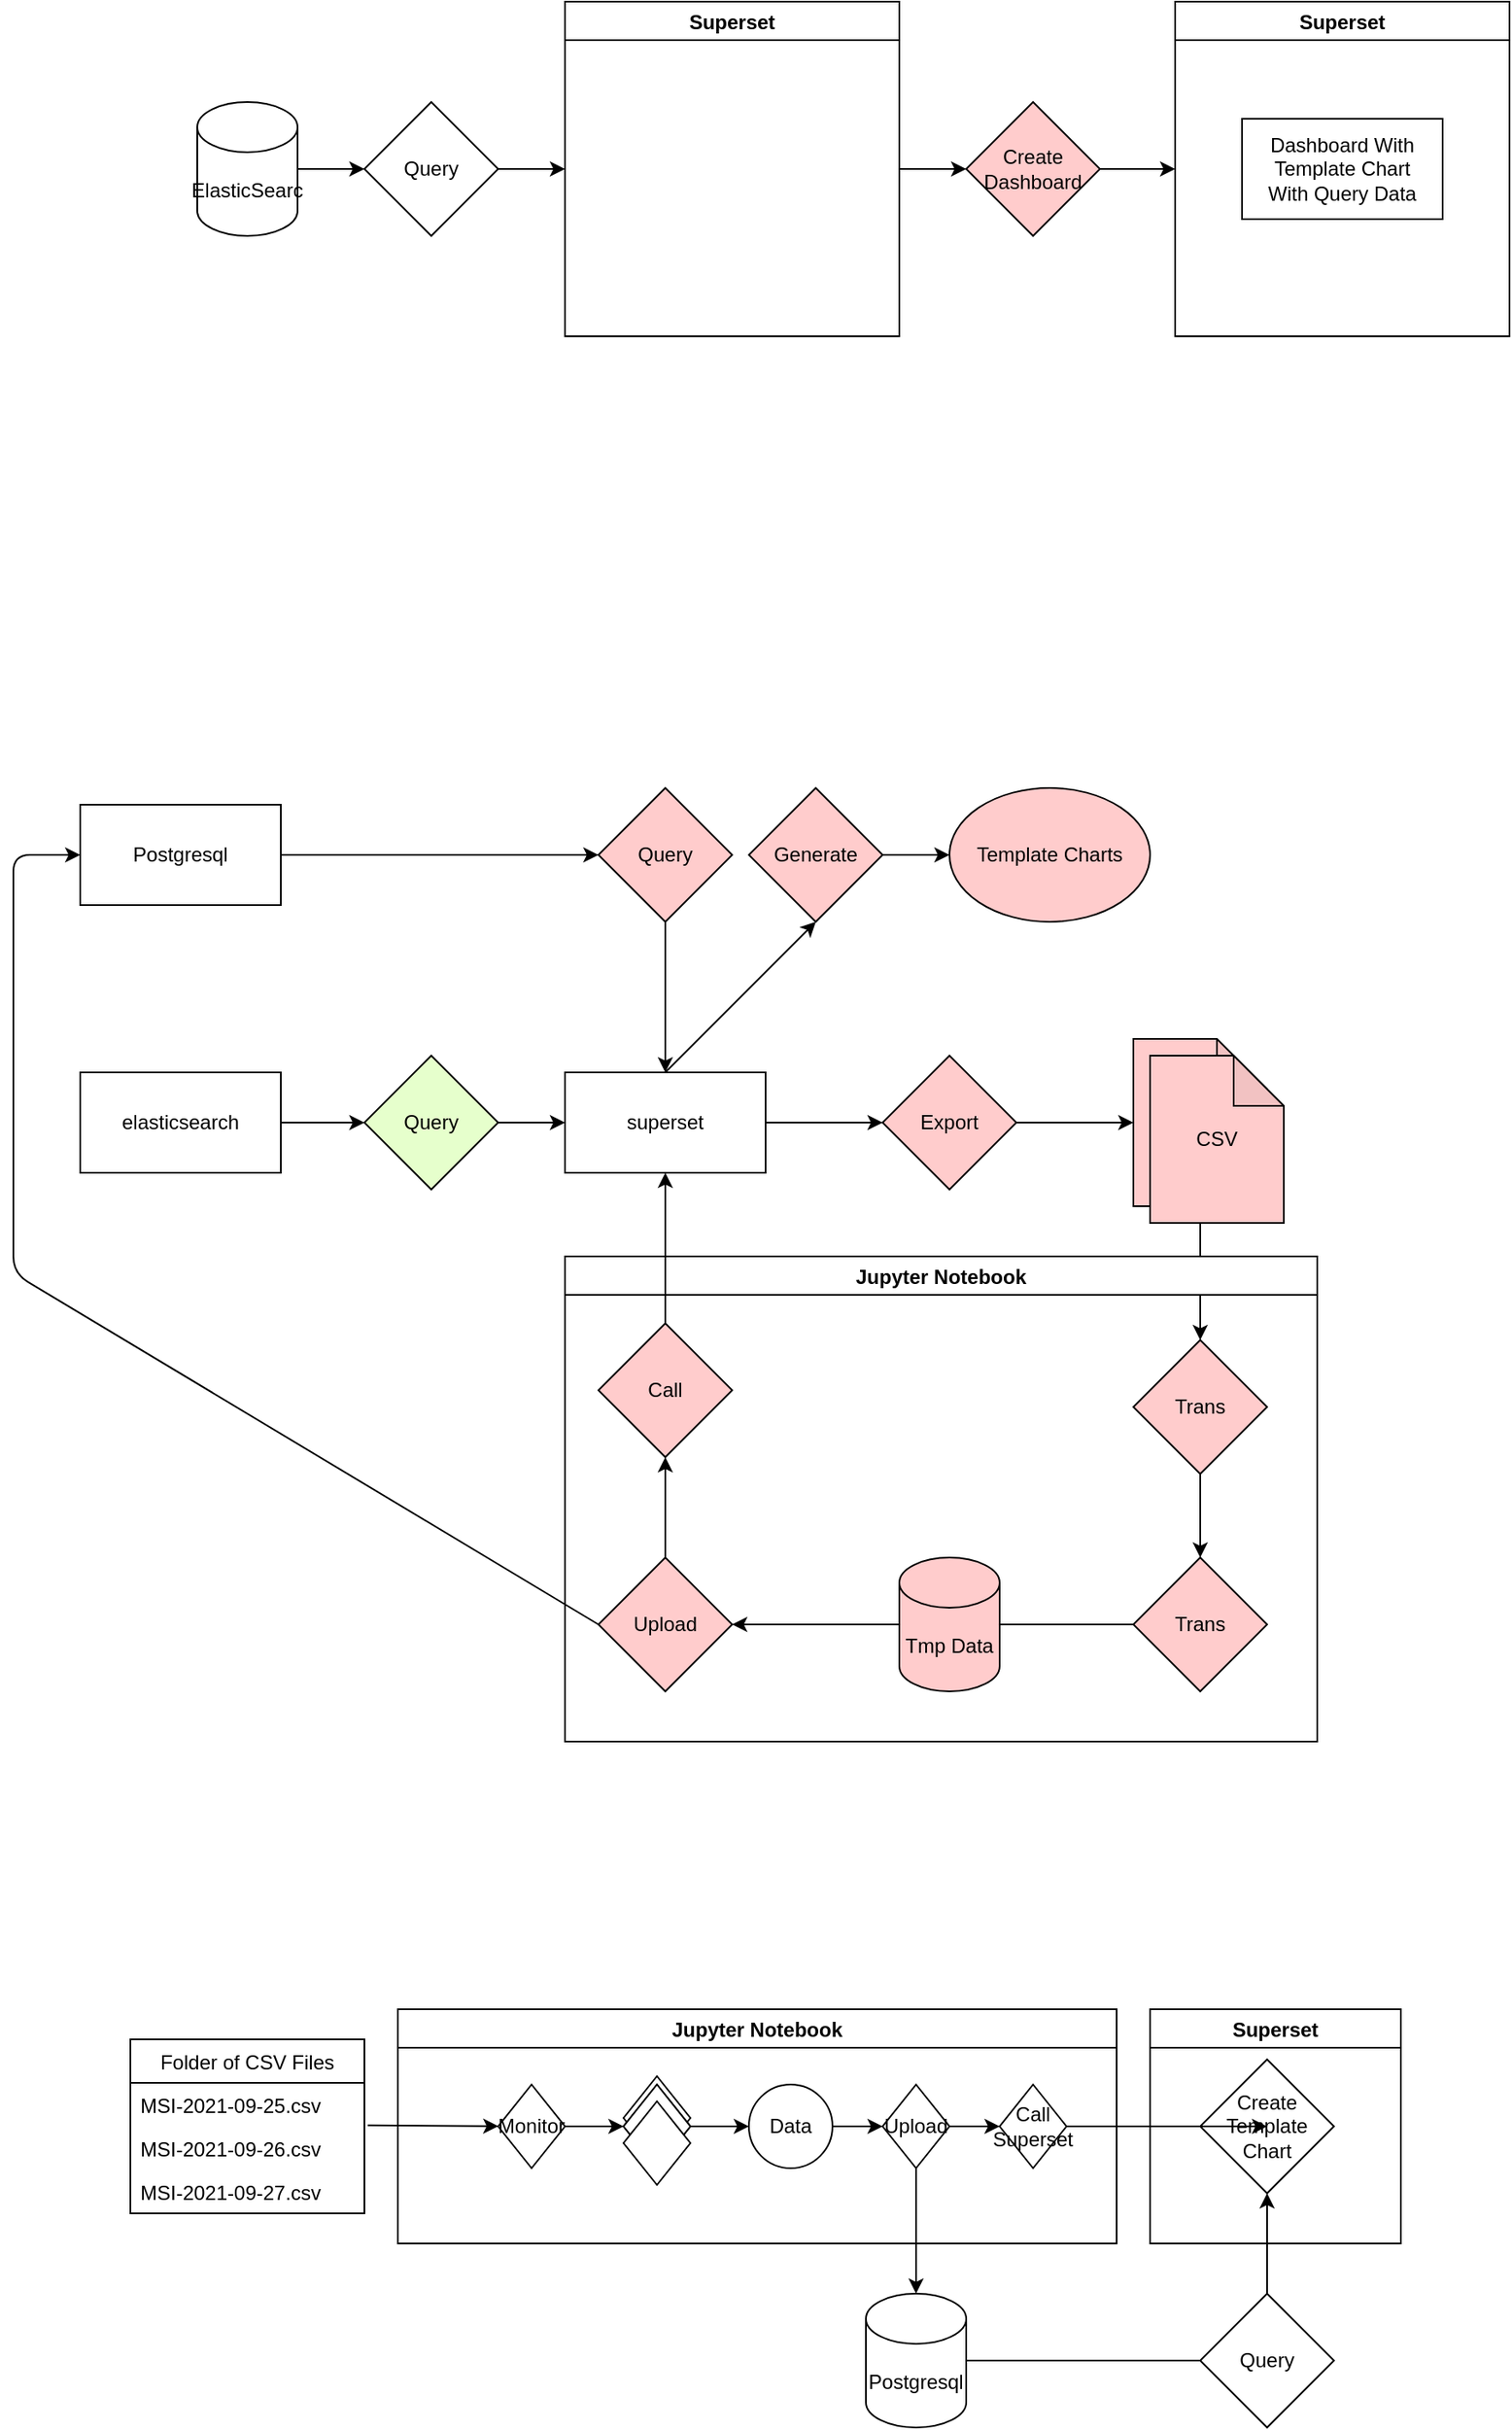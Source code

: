 <mxfile version="15.0.5" type="github">
  <diagram id="_zOc9QKdX_M62MhLKElf" name="Page-1">
    <mxGraphModel dx="1550" dy="1932" grid="1" gridSize="10" guides="1" tooltips="1" connect="1" arrows="1" fold="1" page="1" pageScale="1" pageWidth="850" pageHeight="1100" math="0" shadow="0">
      <root>
        <mxCell id="0" />
        <mxCell id="1" parent="0" />
        <mxCell id="H32xRhRBf8tcS3VONpKH-1" value="superset" style="rounded=0;whiteSpace=wrap;html=1;" vertex="1" parent="1">
          <mxGeometry x="390" y="410" width="120" height="60" as="geometry" />
        </mxCell>
        <mxCell id="H32xRhRBf8tcS3VONpKH-3" value="elasticsearch" style="rounded=0;whiteSpace=wrap;html=1;fillColor=#FFFFFF;" vertex="1" parent="1">
          <mxGeometry x="100" y="410" width="120" height="60" as="geometry" />
        </mxCell>
        <mxCell id="H32xRhRBf8tcS3VONpKH-9" value="" style="endArrow=classic;html=1;exitX=1;exitY=0.5;exitDx=0;exitDy=0;entryX=0;entryY=0.5;entryDx=0;entryDy=0;startArrow=none;" edge="1" parent="1" source="H32xRhRBf8tcS3VONpKH-10" target="H32xRhRBf8tcS3VONpKH-1">
          <mxGeometry width="50" height="50" relative="1" as="geometry">
            <mxPoint x="400" y="440" as="sourcePoint" />
            <mxPoint x="450" y="390" as="targetPoint" />
          </mxGeometry>
        </mxCell>
        <mxCell id="H32xRhRBf8tcS3VONpKH-10" value="Query" style="rhombus;whiteSpace=wrap;html=1;fillColor=#E6FFCC;" vertex="1" parent="1">
          <mxGeometry x="270" y="400" width="80" height="80" as="geometry" />
        </mxCell>
        <mxCell id="H32xRhRBf8tcS3VONpKH-12" value="" style="endArrow=classic;html=1;exitX=1;exitY=0.5;exitDx=0;exitDy=0;entryX=0;entryY=0.5;entryDx=0;entryDy=0;startArrow=none;" edge="1" parent="1" source="H32xRhRBf8tcS3VONpKH-1" target="H32xRhRBf8tcS3VONpKH-13">
          <mxGeometry width="50" height="50" relative="1" as="geometry">
            <mxPoint x="610" y="460" as="sourcePoint" />
            <mxPoint x="700" y="460" as="targetPoint" />
          </mxGeometry>
        </mxCell>
        <mxCell id="H32xRhRBf8tcS3VONpKH-13" value="Export" style="rhombus;whiteSpace=wrap;html=1;fillColor=#FFCCCC;" vertex="1" parent="1">
          <mxGeometry x="580" y="400" width="80" height="80" as="geometry" />
        </mxCell>
        <mxCell id="H32xRhRBf8tcS3VONpKH-14" value="CSV" style="shape=note;whiteSpace=wrap;html=1;backgroundOutline=1;darkOpacity=0.05;fillColor=#FFCCCC;" vertex="1" parent="1">
          <mxGeometry x="730" y="390" width="80" height="100" as="geometry" />
        </mxCell>
        <mxCell id="H32xRhRBf8tcS3VONpKH-15" value="" style="endArrow=classic;html=1;exitX=1;exitY=0.5;exitDx=0;exitDy=0;entryX=0;entryY=0.5;entryDx=0;entryDy=0;entryPerimeter=0;" edge="1" parent="1" source="H32xRhRBf8tcS3VONpKH-13" target="H32xRhRBf8tcS3VONpKH-14">
          <mxGeometry width="50" height="50" relative="1" as="geometry">
            <mxPoint x="400" y="440" as="sourcePoint" />
            <mxPoint x="450" y="390" as="targetPoint" />
          </mxGeometry>
        </mxCell>
        <mxCell id="H32xRhRBf8tcS3VONpKH-16" value="" style="endArrow=classic;html=1;exitX=0.5;exitY=1;exitDx=0;exitDy=0;exitPerimeter=0;" edge="1" parent="1" source="H32xRhRBf8tcS3VONpKH-14" target="H32xRhRBf8tcS3VONpKH-17">
          <mxGeometry width="50" height="50" relative="1" as="geometry">
            <mxPoint x="400" y="440" as="sourcePoint" />
            <mxPoint x="810" y="570" as="targetPoint" />
          </mxGeometry>
        </mxCell>
        <mxCell id="H32xRhRBf8tcS3VONpKH-17" value="Trans" style="rhombus;whiteSpace=wrap;html=1;fillColor=#FFCCCC;" vertex="1" parent="1">
          <mxGeometry x="730" y="570" width="80" height="80" as="geometry" />
        </mxCell>
        <mxCell id="H32xRhRBf8tcS3VONpKH-22" value="Trans" style="rhombus;whiteSpace=wrap;html=1;fillColor=#FFCCCC;" vertex="1" parent="1">
          <mxGeometry x="730" y="700" width="80" height="80" as="geometry" />
        </mxCell>
        <mxCell id="H32xRhRBf8tcS3VONpKH-26" value="" style="endArrow=classic;html=1;exitX=0.5;exitY=1;exitDx=0;exitDy=0;entryX=0.5;entryY=0;entryDx=0;entryDy=0;" edge="1" parent="1" source="H32xRhRBf8tcS3VONpKH-17" target="H32xRhRBf8tcS3VONpKH-22">
          <mxGeometry width="50" height="50" relative="1" as="geometry">
            <mxPoint x="400" y="750" as="sourcePoint" />
            <mxPoint x="450" y="700" as="targetPoint" />
          </mxGeometry>
        </mxCell>
        <mxCell id="H32xRhRBf8tcS3VONpKH-27" value="" style="endArrow=classic;html=1;exitX=0;exitY=0.5;exitDx=0;exitDy=0;startArrow=none;" edge="1" parent="1" source="H32xRhRBf8tcS3VONpKH-46" target="H32xRhRBf8tcS3VONpKH-28">
          <mxGeometry width="50" height="50" relative="1" as="geometry">
            <mxPoint x="400" y="750" as="sourcePoint" />
            <mxPoint x="450" y="700" as="targetPoint" />
          </mxGeometry>
        </mxCell>
        <mxCell id="H32xRhRBf8tcS3VONpKH-28" value="Upload" style="rhombus;whiteSpace=wrap;html=1;fillColor=#FFCCCC;" vertex="1" parent="1">
          <mxGeometry x="410" y="700" width="80" height="80" as="geometry" />
        </mxCell>
        <mxCell id="H32xRhRBf8tcS3VONpKH-32" value="Postgresql" style="rounded=0;whiteSpace=wrap;html=1;" vertex="1" parent="1">
          <mxGeometry x="100" y="250" width="120" height="60" as="geometry" />
        </mxCell>
        <mxCell id="H32xRhRBf8tcS3VONpKH-37" value="" style="endArrow=classic;html=1;entryX=0.5;entryY=1;entryDx=0;entryDy=0;" edge="1" parent="1" target="H32xRhRBf8tcS3VONpKH-38">
          <mxGeometry width="50" height="50" relative="1" as="geometry">
            <mxPoint x="450" y="410" as="sourcePoint" />
            <mxPoint x="530" y="350" as="targetPoint" />
          </mxGeometry>
        </mxCell>
        <mxCell id="H32xRhRBf8tcS3VONpKH-38" value="Generate" style="rhombus;whiteSpace=wrap;html=1;fillColor=#FFCCCC;" vertex="1" parent="1">
          <mxGeometry x="500" y="240" width="80" height="80" as="geometry" />
        </mxCell>
        <mxCell id="H32xRhRBf8tcS3VONpKH-40" value="" style="endArrow=classic;html=1;exitX=1;exitY=0.5;exitDx=0;exitDy=0;entryX=0;entryY=0.5;entryDx=0;entryDy=0;" edge="1" parent="1" source="H32xRhRBf8tcS3VONpKH-38" target="H32xRhRBf8tcS3VONpKH-44">
          <mxGeometry width="50" height="50" relative="1" as="geometry">
            <mxPoint x="400" y="540" as="sourcePoint" />
            <mxPoint x="620" y="300" as="targetPoint" />
          </mxGeometry>
        </mxCell>
        <mxCell id="H32xRhRBf8tcS3VONpKH-41" value="" style="endArrow=classic;html=1;exitX=1;exitY=0.5;exitDx=0;exitDy=0;entryX=0;entryY=0.5;entryDx=0;entryDy=0;" edge="1" parent="1" source="H32xRhRBf8tcS3VONpKH-32" target="H32xRhRBf8tcS3VONpKH-42">
          <mxGeometry width="50" height="50" relative="1" as="geometry">
            <mxPoint x="400" y="540" as="sourcePoint" />
            <mxPoint x="460" y="270" as="targetPoint" />
          </mxGeometry>
        </mxCell>
        <mxCell id="H32xRhRBf8tcS3VONpKH-42" value="Query" style="rhombus;whiteSpace=wrap;html=1;fillColor=#FFCCCC;" vertex="1" parent="1">
          <mxGeometry x="410" y="240" width="80" height="80" as="geometry" />
        </mxCell>
        <mxCell id="H32xRhRBf8tcS3VONpKH-43" value="" style="endArrow=classic;html=1;exitX=0.5;exitY=1;exitDx=0;exitDy=0;" edge="1" parent="1" source="H32xRhRBf8tcS3VONpKH-42">
          <mxGeometry width="50" height="50" relative="1" as="geometry">
            <mxPoint x="400" y="540" as="sourcePoint" />
            <mxPoint x="450" y="410" as="targetPoint" />
          </mxGeometry>
        </mxCell>
        <mxCell id="H32xRhRBf8tcS3VONpKH-44" value="Template Charts" style="ellipse;whiteSpace=wrap;html=1;fillColor=#FFCCCC;" vertex="1" parent="1">
          <mxGeometry x="620" y="240" width="120" height="80" as="geometry" />
        </mxCell>
        <mxCell id="H32xRhRBf8tcS3VONpKH-47" value="" style="endArrow=classic;html=1;exitX=1;exitY=0.5;exitDx=0;exitDy=0;entryX=0;entryY=0.5;entryDx=0;entryDy=0;" edge="1" parent="1" source="H32xRhRBf8tcS3VONpKH-3" target="H32xRhRBf8tcS3VONpKH-10">
          <mxGeometry width="50" height="50" relative="1" as="geometry">
            <mxPoint x="400" y="490" as="sourcePoint" />
            <mxPoint x="450" y="440" as="targetPoint" />
          </mxGeometry>
        </mxCell>
        <mxCell id="H32xRhRBf8tcS3VONpKH-48" value="Jupyter Notebook" style="swimlane;" vertex="1" parent="1">
          <mxGeometry x="390" y="520" width="450" height="290" as="geometry" />
        </mxCell>
        <mxCell id="H32xRhRBf8tcS3VONpKH-110" value="Call" style="rhombus;whiteSpace=wrap;html=1;fillColor=#FFCCCC;" vertex="1" parent="H32xRhRBf8tcS3VONpKH-48">
          <mxGeometry x="20" y="40" width="80" height="80" as="geometry" />
        </mxCell>
        <mxCell id="H32xRhRBf8tcS3VONpKH-46" value="Tmp Data" style="shape=cylinder3;whiteSpace=wrap;html=1;boundedLbl=1;backgroundOutline=1;size=15;fillColor=#FFCCCC;" vertex="1" parent="1">
          <mxGeometry x="590" y="700" width="60" height="80" as="geometry" />
        </mxCell>
        <mxCell id="H32xRhRBf8tcS3VONpKH-49" value="" style="endArrow=none;html=1;exitX=0;exitY=0.5;exitDx=0;exitDy=0;" edge="1" parent="1" source="H32xRhRBf8tcS3VONpKH-22" target="H32xRhRBf8tcS3VONpKH-46">
          <mxGeometry width="50" height="50" relative="1" as="geometry">
            <mxPoint x="730" y="740" as="sourcePoint" />
            <mxPoint x="490" y="740" as="targetPoint" />
          </mxGeometry>
        </mxCell>
        <mxCell id="H32xRhRBf8tcS3VONpKH-50" value="Jupyter Notebook" style="swimlane;" vertex="1" parent="1">
          <mxGeometry x="290" y="970" width="430" height="140" as="geometry" />
        </mxCell>
        <mxCell id="H32xRhRBf8tcS3VONpKH-119" value="" style="rhombus;whiteSpace=wrap;html=1;" vertex="1" parent="H32xRhRBf8tcS3VONpKH-50">
          <mxGeometry x="135" y="40" width="40" height="50" as="geometry" />
        </mxCell>
        <mxCell id="H32xRhRBf8tcS3VONpKH-118" value="" style="rhombus;whiteSpace=wrap;html=1;" vertex="1" parent="H32xRhRBf8tcS3VONpKH-50">
          <mxGeometry x="135" y="45" width="40" height="50" as="geometry" />
        </mxCell>
        <mxCell id="H32xRhRBf8tcS3VONpKH-67" style="edgeStyle=orthogonalEdgeStyle;rounded=0;orthogonalLoop=1;jettySize=auto;html=1;entryX=0;entryY=0.5;entryDx=0;entryDy=0;" edge="1" parent="H32xRhRBf8tcS3VONpKH-50" source="H32xRhRBf8tcS3VONpKH-63" target="H32xRhRBf8tcS3VONpKH-64">
          <mxGeometry relative="1" as="geometry" />
        </mxCell>
        <mxCell id="H32xRhRBf8tcS3VONpKH-63" value="Monitor" style="rhombus;whiteSpace=wrap;html=1;" vertex="1" parent="H32xRhRBf8tcS3VONpKH-50">
          <mxGeometry x="60" y="45" width="40" height="50" as="geometry" />
        </mxCell>
        <mxCell id="H32xRhRBf8tcS3VONpKH-84" style="edgeStyle=orthogonalEdgeStyle;rounded=0;orthogonalLoop=1;jettySize=auto;html=1;entryX=0;entryY=0.5;entryDx=0;entryDy=0;" edge="1" parent="H32xRhRBf8tcS3VONpKH-50" source="H32xRhRBf8tcS3VONpKH-64" target="H32xRhRBf8tcS3VONpKH-83">
          <mxGeometry relative="1" as="geometry" />
        </mxCell>
        <mxCell id="H32xRhRBf8tcS3VONpKH-64" value="" style="rhombus;whiteSpace=wrap;html=1;" vertex="1" parent="H32xRhRBf8tcS3VONpKH-50">
          <mxGeometry x="135" y="45" width="40" height="50" as="geometry" />
        </mxCell>
        <mxCell id="H32xRhRBf8tcS3VONpKH-91" style="edgeStyle=orthogonalEdgeStyle;rounded=0;orthogonalLoop=1;jettySize=auto;html=1;entryX=0;entryY=0.5;entryDx=0;entryDy=0;" edge="1" parent="H32xRhRBf8tcS3VONpKH-50" source="H32xRhRBf8tcS3VONpKH-83" target="H32xRhRBf8tcS3VONpKH-90">
          <mxGeometry relative="1" as="geometry" />
        </mxCell>
        <mxCell id="H32xRhRBf8tcS3VONpKH-83" value="Data" style="ellipse;whiteSpace=wrap;html=1;aspect=fixed;" vertex="1" parent="H32xRhRBf8tcS3VONpKH-50">
          <mxGeometry x="210" y="45" width="50" height="50" as="geometry" />
        </mxCell>
        <mxCell id="H32xRhRBf8tcS3VONpKH-93" style="edgeStyle=orthogonalEdgeStyle;rounded=0;orthogonalLoop=1;jettySize=auto;html=1;entryX=0;entryY=0.5;entryDx=0;entryDy=0;" edge="1" parent="H32xRhRBf8tcS3VONpKH-50" source="H32xRhRBf8tcS3VONpKH-90" target="H32xRhRBf8tcS3VONpKH-92">
          <mxGeometry relative="1" as="geometry" />
        </mxCell>
        <mxCell id="H32xRhRBf8tcS3VONpKH-90" value="Upload" style="rhombus;whiteSpace=wrap;html=1;" vertex="1" parent="H32xRhRBf8tcS3VONpKH-50">
          <mxGeometry x="290" y="45" width="40" height="50" as="geometry" />
        </mxCell>
        <mxCell id="H32xRhRBf8tcS3VONpKH-92" value="Call Superset" style="rhombus;whiteSpace=wrap;html=1;" vertex="1" parent="H32xRhRBf8tcS3VONpKH-50">
          <mxGeometry x="360" y="45" width="40" height="50" as="geometry" />
        </mxCell>
        <mxCell id="H32xRhRBf8tcS3VONpKH-117" value="" style="rhombus;whiteSpace=wrap;html=1;" vertex="1" parent="H32xRhRBf8tcS3VONpKH-50">
          <mxGeometry x="135" y="55" width="40" height="50" as="geometry" />
        </mxCell>
        <mxCell id="H32xRhRBf8tcS3VONpKH-52" value="Folder of CSV Files" style="swimlane;fontStyle=0;childLayout=stackLayout;horizontal=1;startSize=26;horizontalStack=0;resizeParent=1;resizeParentMax=0;resizeLast=0;collapsible=1;marginBottom=0;" vertex="1" parent="1">
          <mxGeometry x="130" y="988" width="140" height="104" as="geometry" />
        </mxCell>
        <mxCell id="H32xRhRBf8tcS3VONpKH-53" value="MSI-2021-09-25.csv" style="text;strokeColor=none;fillColor=none;align=left;verticalAlign=top;spacingLeft=4;spacingRight=4;overflow=hidden;rotatable=0;points=[[0,0.5],[1,0.5]];portConstraint=eastwest;" vertex="1" parent="H32xRhRBf8tcS3VONpKH-52">
          <mxGeometry y="26" width="140" height="26" as="geometry" />
        </mxCell>
        <mxCell id="H32xRhRBf8tcS3VONpKH-54" value="MSI-2021-09-26.csv" style="text;strokeColor=none;fillColor=none;align=left;verticalAlign=top;spacingLeft=4;spacingRight=4;overflow=hidden;rotatable=0;points=[[0,0.5],[1,0.5]];portConstraint=eastwest;" vertex="1" parent="H32xRhRBf8tcS3VONpKH-52">
          <mxGeometry y="52" width="140" height="26" as="geometry" />
        </mxCell>
        <mxCell id="H32xRhRBf8tcS3VONpKH-55" value="MSI-2021-09-27.csv" style="text;strokeColor=none;fillColor=none;align=left;verticalAlign=top;spacingLeft=4;spacingRight=4;overflow=hidden;rotatable=0;points=[[0,0.5],[1,0.5]];portConstraint=eastwest;" vertex="1" parent="H32xRhRBf8tcS3VONpKH-52">
          <mxGeometry y="78" width="140" height="26" as="geometry" />
        </mxCell>
        <mxCell id="H32xRhRBf8tcS3VONpKH-61" value="CSV" style="shape=note;whiteSpace=wrap;html=1;backgroundOutline=1;darkOpacity=0.05;fillColor=#FFCCCC;" vertex="1" parent="1">
          <mxGeometry x="740" y="400" width="80" height="100" as="geometry" />
        </mxCell>
        <mxCell id="H32xRhRBf8tcS3VONpKH-73" value="Postgresql" style="shape=cylinder3;whiteSpace=wrap;html=1;boundedLbl=1;backgroundOutline=1;size=15;" vertex="1" parent="1">
          <mxGeometry x="570" y="1140" width="60" height="80" as="geometry" />
        </mxCell>
        <mxCell id="H32xRhRBf8tcS3VONpKH-77" value="Superset" style="swimlane;" vertex="1" parent="1">
          <mxGeometry x="740" y="970" width="150" height="140" as="geometry" />
        </mxCell>
        <mxCell id="H32xRhRBf8tcS3VONpKH-79" value="Create Template&lt;br&gt;Chart" style="rhombus;whiteSpace=wrap;html=1;" vertex="1" parent="H32xRhRBf8tcS3VONpKH-77">
          <mxGeometry x="30" y="30" width="80" height="80" as="geometry" />
        </mxCell>
        <mxCell id="H32xRhRBf8tcS3VONpKH-88" style="edgeStyle=orthogonalEdgeStyle;rounded=0;orthogonalLoop=1;jettySize=auto;html=1;entryX=0.5;entryY=0;entryDx=0;entryDy=0;entryPerimeter=0;exitX=0.5;exitY=1;exitDx=0;exitDy=0;" edge="1" parent="1" source="H32xRhRBf8tcS3VONpKH-90" target="H32xRhRBf8tcS3VONpKH-73">
          <mxGeometry relative="1" as="geometry" />
        </mxCell>
        <mxCell id="H32xRhRBf8tcS3VONpKH-94" style="edgeStyle=orthogonalEdgeStyle;rounded=0;orthogonalLoop=1;jettySize=auto;html=1;" edge="1" parent="1" source="H32xRhRBf8tcS3VONpKH-92">
          <mxGeometry relative="1" as="geometry">
            <mxPoint x="810" y="1040" as="targetPoint" />
          </mxGeometry>
        </mxCell>
        <mxCell id="H32xRhRBf8tcS3VONpKH-103" style="edgeStyle=orthogonalEdgeStyle;rounded=0;orthogonalLoop=1;jettySize=auto;html=1;entryX=0;entryY=0.5;entryDx=0;entryDy=0;" edge="1" parent="1" source="H32xRhRBf8tcS3VONpKH-95" target="H32xRhRBf8tcS3VONpKH-102">
          <mxGeometry relative="1" as="geometry" />
        </mxCell>
        <mxCell id="H32xRhRBf8tcS3VONpKH-95" value="Superset" style="swimlane;startSize=23;" vertex="1" parent="1">
          <mxGeometry x="390" y="-230" width="200" height="200" as="geometry" />
        </mxCell>
        <mxCell id="H32xRhRBf8tcS3VONpKH-100" style="edgeStyle=orthogonalEdgeStyle;rounded=0;orthogonalLoop=1;jettySize=auto;html=1;entryX=0;entryY=0.5;entryDx=0;entryDy=0;" edge="1" parent="1" source="H32xRhRBf8tcS3VONpKH-96" target="H32xRhRBf8tcS3VONpKH-98">
          <mxGeometry relative="1" as="geometry" />
        </mxCell>
        <mxCell id="H32xRhRBf8tcS3VONpKH-96" value="ElasticSearc&lt;br&gt;" style="shape=cylinder3;whiteSpace=wrap;html=1;boundedLbl=1;backgroundOutline=1;size=15;" vertex="1" parent="1">
          <mxGeometry x="170" y="-170" width="60" height="80" as="geometry" />
        </mxCell>
        <mxCell id="H32xRhRBf8tcS3VONpKH-101" style="edgeStyle=orthogonalEdgeStyle;rounded=0;orthogonalLoop=1;jettySize=auto;html=1;entryX=0;entryY=0.5;entryDx=0;entryDy=0;" edge="1" parent="1" source="H32xRhRBf8tcS3VONpKH-98" target="H32xRhRBf8tcS3VONpKH-95">
          <mxGeometry relative="1" as="geometry" />
        </mxCell>
        <mxCell id="H32xRhRBf8tcS3VONpKH-98" value="Query" style="rhombus;whiteSpace=wrap;html=1;" vertex="1" parent="1">
          <mxGeometry x="270" y="-170" width="80" height="80" as="geometry" />
        </mxCell>
        <mxCell id="H32xRhRBf8tcS3VONpKH-107" style="edgeStyle=orthogonalEdgeStyle;rounded=0;orthogonalLoop=1;jettySize=auto;html=1;entryX=0;entryY=0.5;entryDx=0;entryDy=0;" edge="1" parent="1" source="H32xRhRBf8tcS3VONpKH-102" target="H32xRhRBf8tcS3VONpKH-106">
          <mxGeometry relative="1" as="geometry" />
        </mxCell>
        <mxCell id="H32xRhRBf8tcS3VONpKH-102" value="Create&lt;br&gt;Dashboard" style="rhombus;whiteSpace=wrap;html=1;fillColor=#FFCCCC;" vertex="1" parent="1">
          <mxGeometry x="630" y="-170" width="80" height="80" as="geometry" />
        </mxCell>
        <mxCell id="H32xRhRBf8tcS3VONpKH-106" value="Superset" style="swimlane;startSize=23;" vertex="1" parent="1">
          <mxGeometry x="755" y="-230" width="200" height="200" as="geometry" />
        </mxCell>
        <mxCell id="H32xRhRBf8tcS3VONpKH-108" value="Dashboard With Template Chart&lt;br&gt;With Query Data" style="whiteSpace=wrap;html=1;" vertex="1" parent="H32xRhRBf8tcS3VONpKH-106">
          <mxGeometry x="40" y="70" width="120" height="60" as="geometry" />
        </mxCell>
        <mxCell id="H32xRhRBf8tcS3VONpKH-109" value="" style="endArrow=classic;html=1;entryX=0.5;entryY=1;entryDx=0;entryDy=0;" edge="1" parent="1" target="H32xRhRBf8tcS3VONpKH-110">
          <mxGeometry width="50" height="50" relative="1" as="geometry">
            <mxPoint x="450" y="700" as="sourcePoint" />
            <mxPoint x="490" y="660" as="targetPoint" />
          </mxGeometry>
        </mxCell>
        <mxCell id="H32xRhRBf8tcS3VONpKH-111" value="" style="endArrow=classic;html=1;exitX=0.5;exitY=0;exitDx=0;exitDy=0;entryX=0.5;entryY=1;entryDx=0;entryDy=0;" edge="1" parent="1" source="H32xRhRBf8tcS3VONpKH-110" target="H32xRhRBf8tcS3VONpKH-1">
          <mxGeometry width="50" height="50" relative="1" as="geometry">
            <mxPoint x="400" y="490" as="sourcePoint" />
            <mxPoint x="450" y="440" as="targetPoint" />
          </mxGeometry>
        </mxCell>
        <mxCell id="H32xRhRBf8tcS3VONpKH-112" value="" style="endArrow=classic;html=1;entryX=0;entryY=0.5;entryDx=0;entryDy=0;" edge="1" parent="1" target="H32xRhRBf8tcS3VONpKH-32">
          <mxGeometry width="50" height="50" relative="1" as="geometry">
            <mxPoint x="410" y="740" as="sourcePoint" />
            <mxPoint x="100" y="670" as="targetPoint" />
            <Array as="points">
              <mxPoint x="60" y="530" />
              <mxPoint x="60" y="280" />
            </Array>
          </mxGeometry>
        </mxCell>
        <mxCell id="H32xRhRBf8tcS3VONpKH-114" value="" style="endArrow=classic;html=1;exitX=0.5;exitY=0;exitDx=0;exitDy=0;entryX=0.5;entryY=1;entryDx=0;entryDy=0;startArrow=none;" edge="1" parent="1" source="H32xRhRBf8tcS3VONpKH-115" target="H32xRhRBf8tcS3VONpKH-79">
          <mxGeometry width="50" height="50" relative="1" as="geometry">
            <mxPoint x="400" y="860" as="sourcePoint" />
            <mxPoint x="450" y="810" as="targetPoint" />
            <Array as="points" />
          </mxGeometry>
        </mxCell>
        <mxCell id="H32xRhRBf8tcS3VONpKH-115" value="Query" style="rhombus;whiteSpace=wrap;html=1;fillColor=#FFFFFF;" vertex="1" parent="1">
          <mxGeometry x="770" y="1140" width="80" height="80" as="geometry" />
        </mxCell>
        <mxCell id="H32xRhRBf8tcS3VONpKH-116" value="" style="endArrow=none;html=1;exitX=1;exitY=0.5;exitDx=0;exitDy=0;exitPerimeter=0;entryX=0;entryY=0.5;entryDx=0;entryDy=0;" edge="1" parent="1" source="H32xRhRBf8tcS3VONpKH-73" target="H32xRhRBf8tcS3VONpKH-115">
          <mxGeometry width="50" height="50" relative="1" as="geometry">
            <mxPoint x="630" y="1180" as="sourcePoint" />
            <mxPoint x="850" y="1080" as="targetPoint" />
            <Array as="points" />
          </mxGeometry>
        </mxCell>
        <mxCell id="H32xRhRBf8tcS3VONpKH-62" value="" style="endArrow=classic;html=1;exitX=1.014;exitY=-0.023;exitDx=0;exitDy=0;exitPerimeter=0;" edge="1" parent="1" source="H32xRhRBf8tcS3VONpKH-54" target="H32xRhRBf8tcS3VONpKH-63">
          <mxGeometry width="50" height="50" relative="1" as="geometry">
            <mxPoint x="340" y="860" as="sourcePoint" />
            <mxPoint x="330" y="1040" as="targetPoint" />
          </mxGeometry>
        </mxCell>
      </root>
    </mxGraphModel>
  </diagram>
</mxfile>
